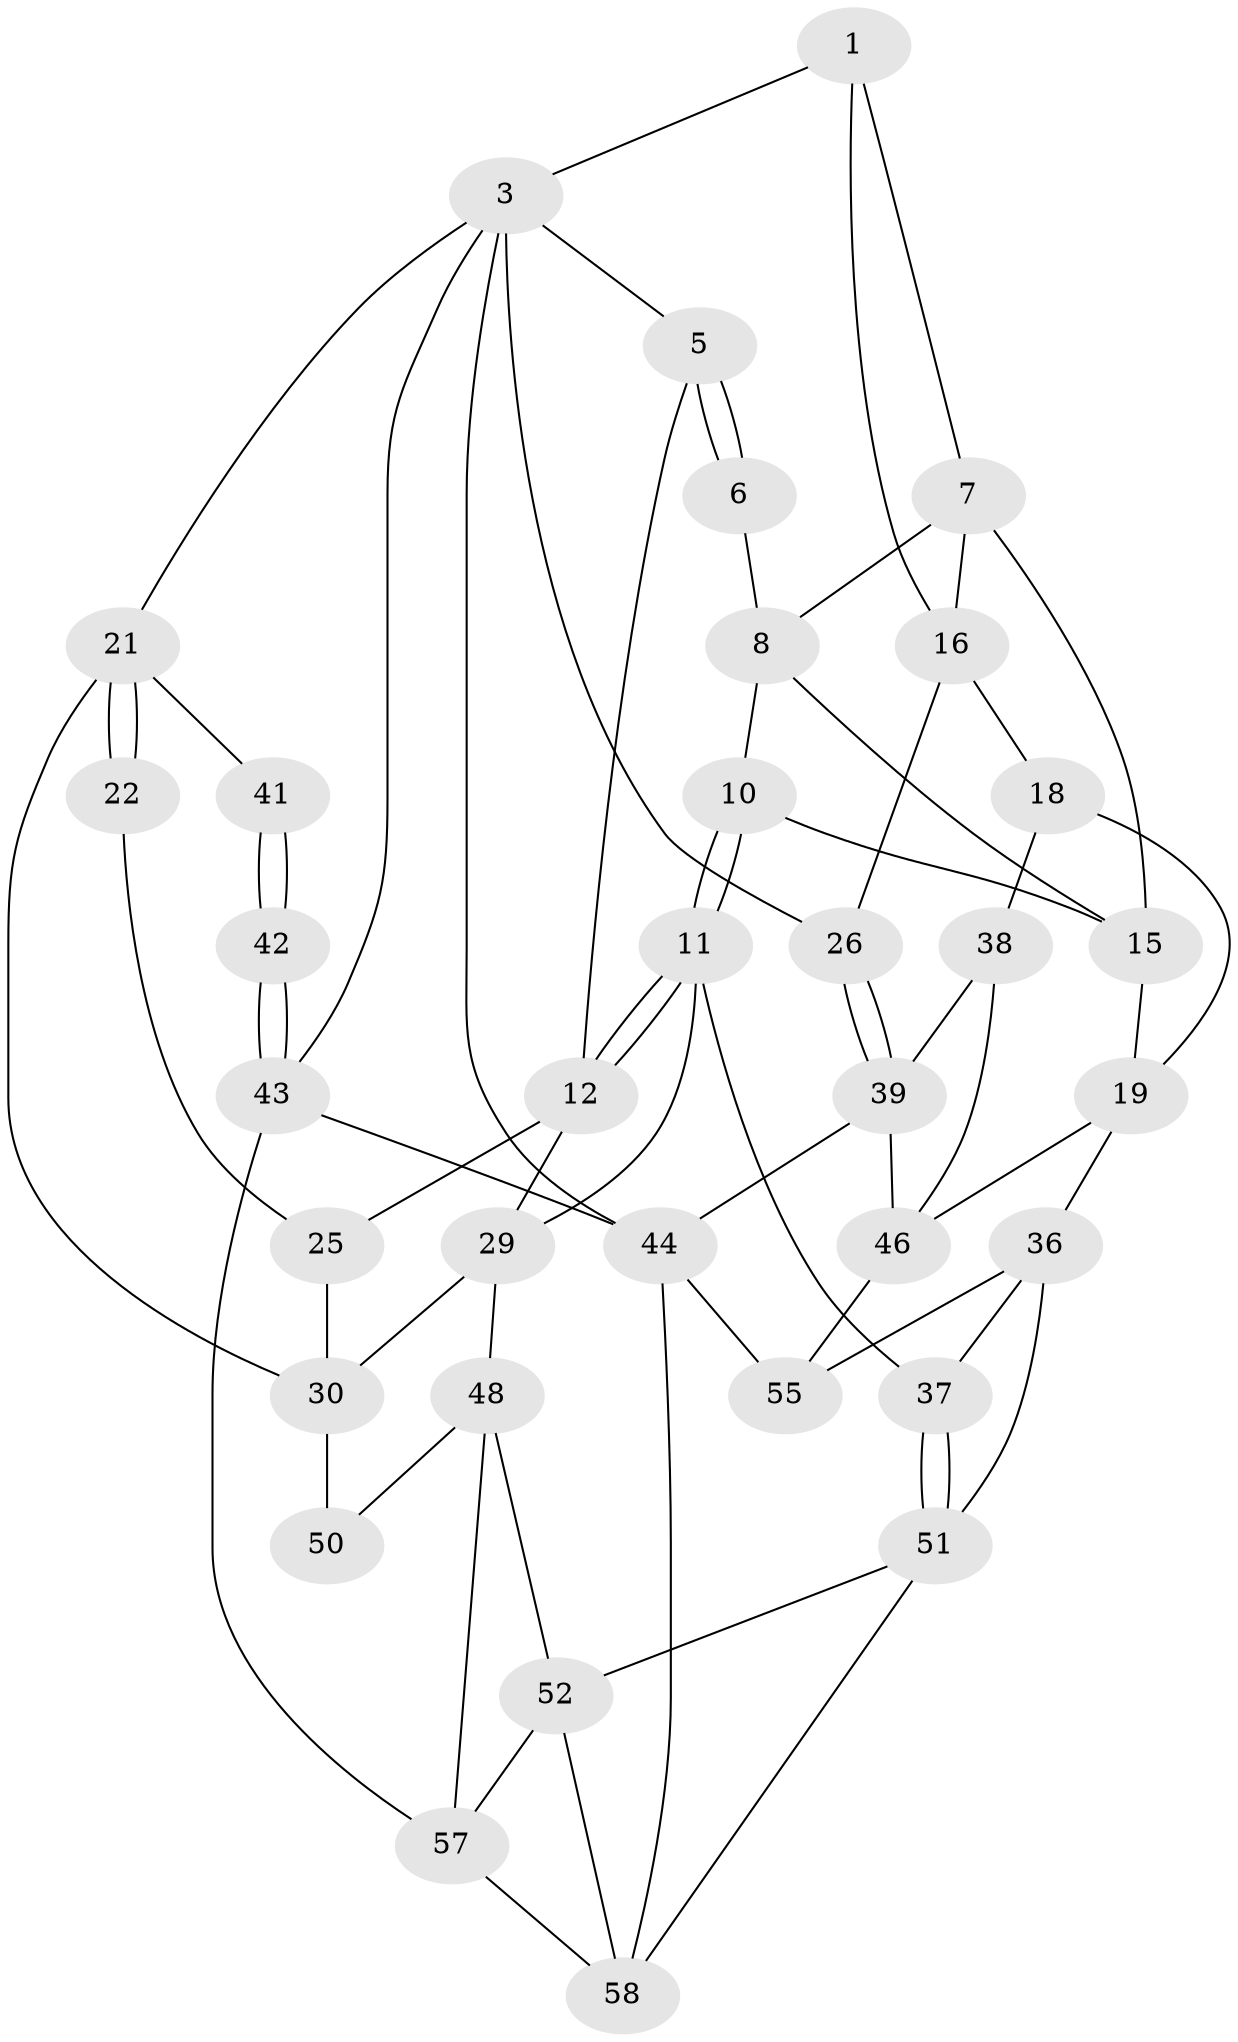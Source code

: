 // Generated by graph-tools (version 1.1) at 2025/52/02/27/25 19:52:37]
// undirected, 35 vertices, 70 edges
graph export_dot {
graph [start="1"]
  node [color=gray90,style=filled];
  1 [pos="+0.7302427082378682+0",super="+2"];
  3 [pos="+1+0",super="+4"];
  5 [pos="+0.2865390452150813+0",super="+13"];
  6 [pos="+0.3094071654206961+0"];
  7 [pos="+0.6332783779118122+0.17335877275025435",super="+14"];
  8 [pos="+0.47752919902760343+0.10468165300548762",super="+9"];
  10 [pos="+0.4294335613622521+0.3594472412902224"];
  11 [pos="+0.39259795942569337+0.37213902799127135",super="+31"];
  12 [pos="+0.2777863661725182+0.24335236777253327",super="+24"];
  15 [pos="+0.6228193186330613+0.22265942188429952",super="+20"];
  16 [pos="+0.8139228135029049+0.22907117838673619",super="+17"];
  18 [pos="+0.7668856817141865+0.44783405018783246"];
  19 [pos="+0.6954116948207908+0.46717794319566586",super="+35"];
  21 [pos="+0+0.2146368398708805",super="+34"];
  22 [pos="+0+0.262603256370391",super="+23"];
  25 [pos="+0.13693787912507963+0.35009091825610544",super="+28"];
  26 [pos="+1+0.3466280283829122",super="+27"];
  29 [pos="+0.21062679739115417+0.5314812367603295",super="+32"];
  30 [pos="+0.08119327585645138+0.5369683418889925",super="+33"];
  36 [pos="+0.5868584455978445+0.5885560273811727",super="+53"];
  37 [pos="+0.4294236731173717+0.5626529204676798"];
  38 [pos="+0.9676936214432879+0.5059074257101472",super="+40"];
  39 [pos="+1+0.4220109690647178",super="+45"];
  41 [pos="+0+0.6551251112976353"];
  42 [pos="+0+1",super="+61"];
  43 [pos="+0+1"];
  44 [pos="+1+1",super="+59"];
  46 [pos="+0.9388434058535609+0.698310858777865",super="+47"];
  48 [pos="+0.2326096892876017+0.6609995227927207",super="+49"];
  50 [pos="+0.13931057229472738+0.7563322860580096"];
  51 [pos="+0.4055131769218627+0.6720864387589398",super="+54"];
  52 [pos="+0.36535830892116755+0.6959883773546109",super="+56"];
  55 [pos="+0.6424661677730008+0.7832730337254734"];
  57 [pos="+0.2636966114587936+0.8531837707767749",super="+62"];
  58 [pos="+0.4290419793285757+0.8566278504481771",super="+60"];
  1 -- 7;
  1 -- 16;
  1 -- 3;
  3 -- 26;
  3 -- 44;
  3 -- 43;
  3 -- 5;
  3 -- 21;
  5 -- 6;
  5 -- 6;
  5 -- 12;
  6 -- 8;
  7 -- 8;
  7 -- 16;
  7 -- 15;
  8 -- 10;
  8 -- 15;
  10 -- 11;
  10 -- 11;
  10 -- 15;
  11 -- 12;
  11 -- 12;
  11 -- 37;
  11 -- 29;
  12 -- 25;
  12 -- 29;
  15 -- 19;
  16 -- 18;
  16 -- 26;
  18 -- 19;
  18 -- 38;
  19 -- 36;
  19 -- 46;
  21 -- 22;
  21 -- 22;
  21 -- 41;
  21 -- 30;
  22 -- 25 [weight=2];
  25 -- 30;
  26 -- 39;
  26 -- 39;
  29 -- 30;
  29 -- 48;
  30 -- 50;
  36 -- 37;
  36 -- 51;
  36 -- 55;
  37 -- 51;
  37 -- 51;
  38 -- 39;
  38 -- 46;
  39 -- 44;
  39 -- 46;
  41 -- 42 [weight=2];
  41 -- 42;
  42 -- 43;
  42 -- 43;
  43 -- 44;
  43 -- 57;
  44 -- 58;
  44 -- 55;
  46 -- 55;
  48 -- 52;
  48 -- 57;
  48 -- 50;
  51 -- 52;
  51 -- 58;
  52 -- 57;
  52 -- 58;
  57 -- 58;
}
